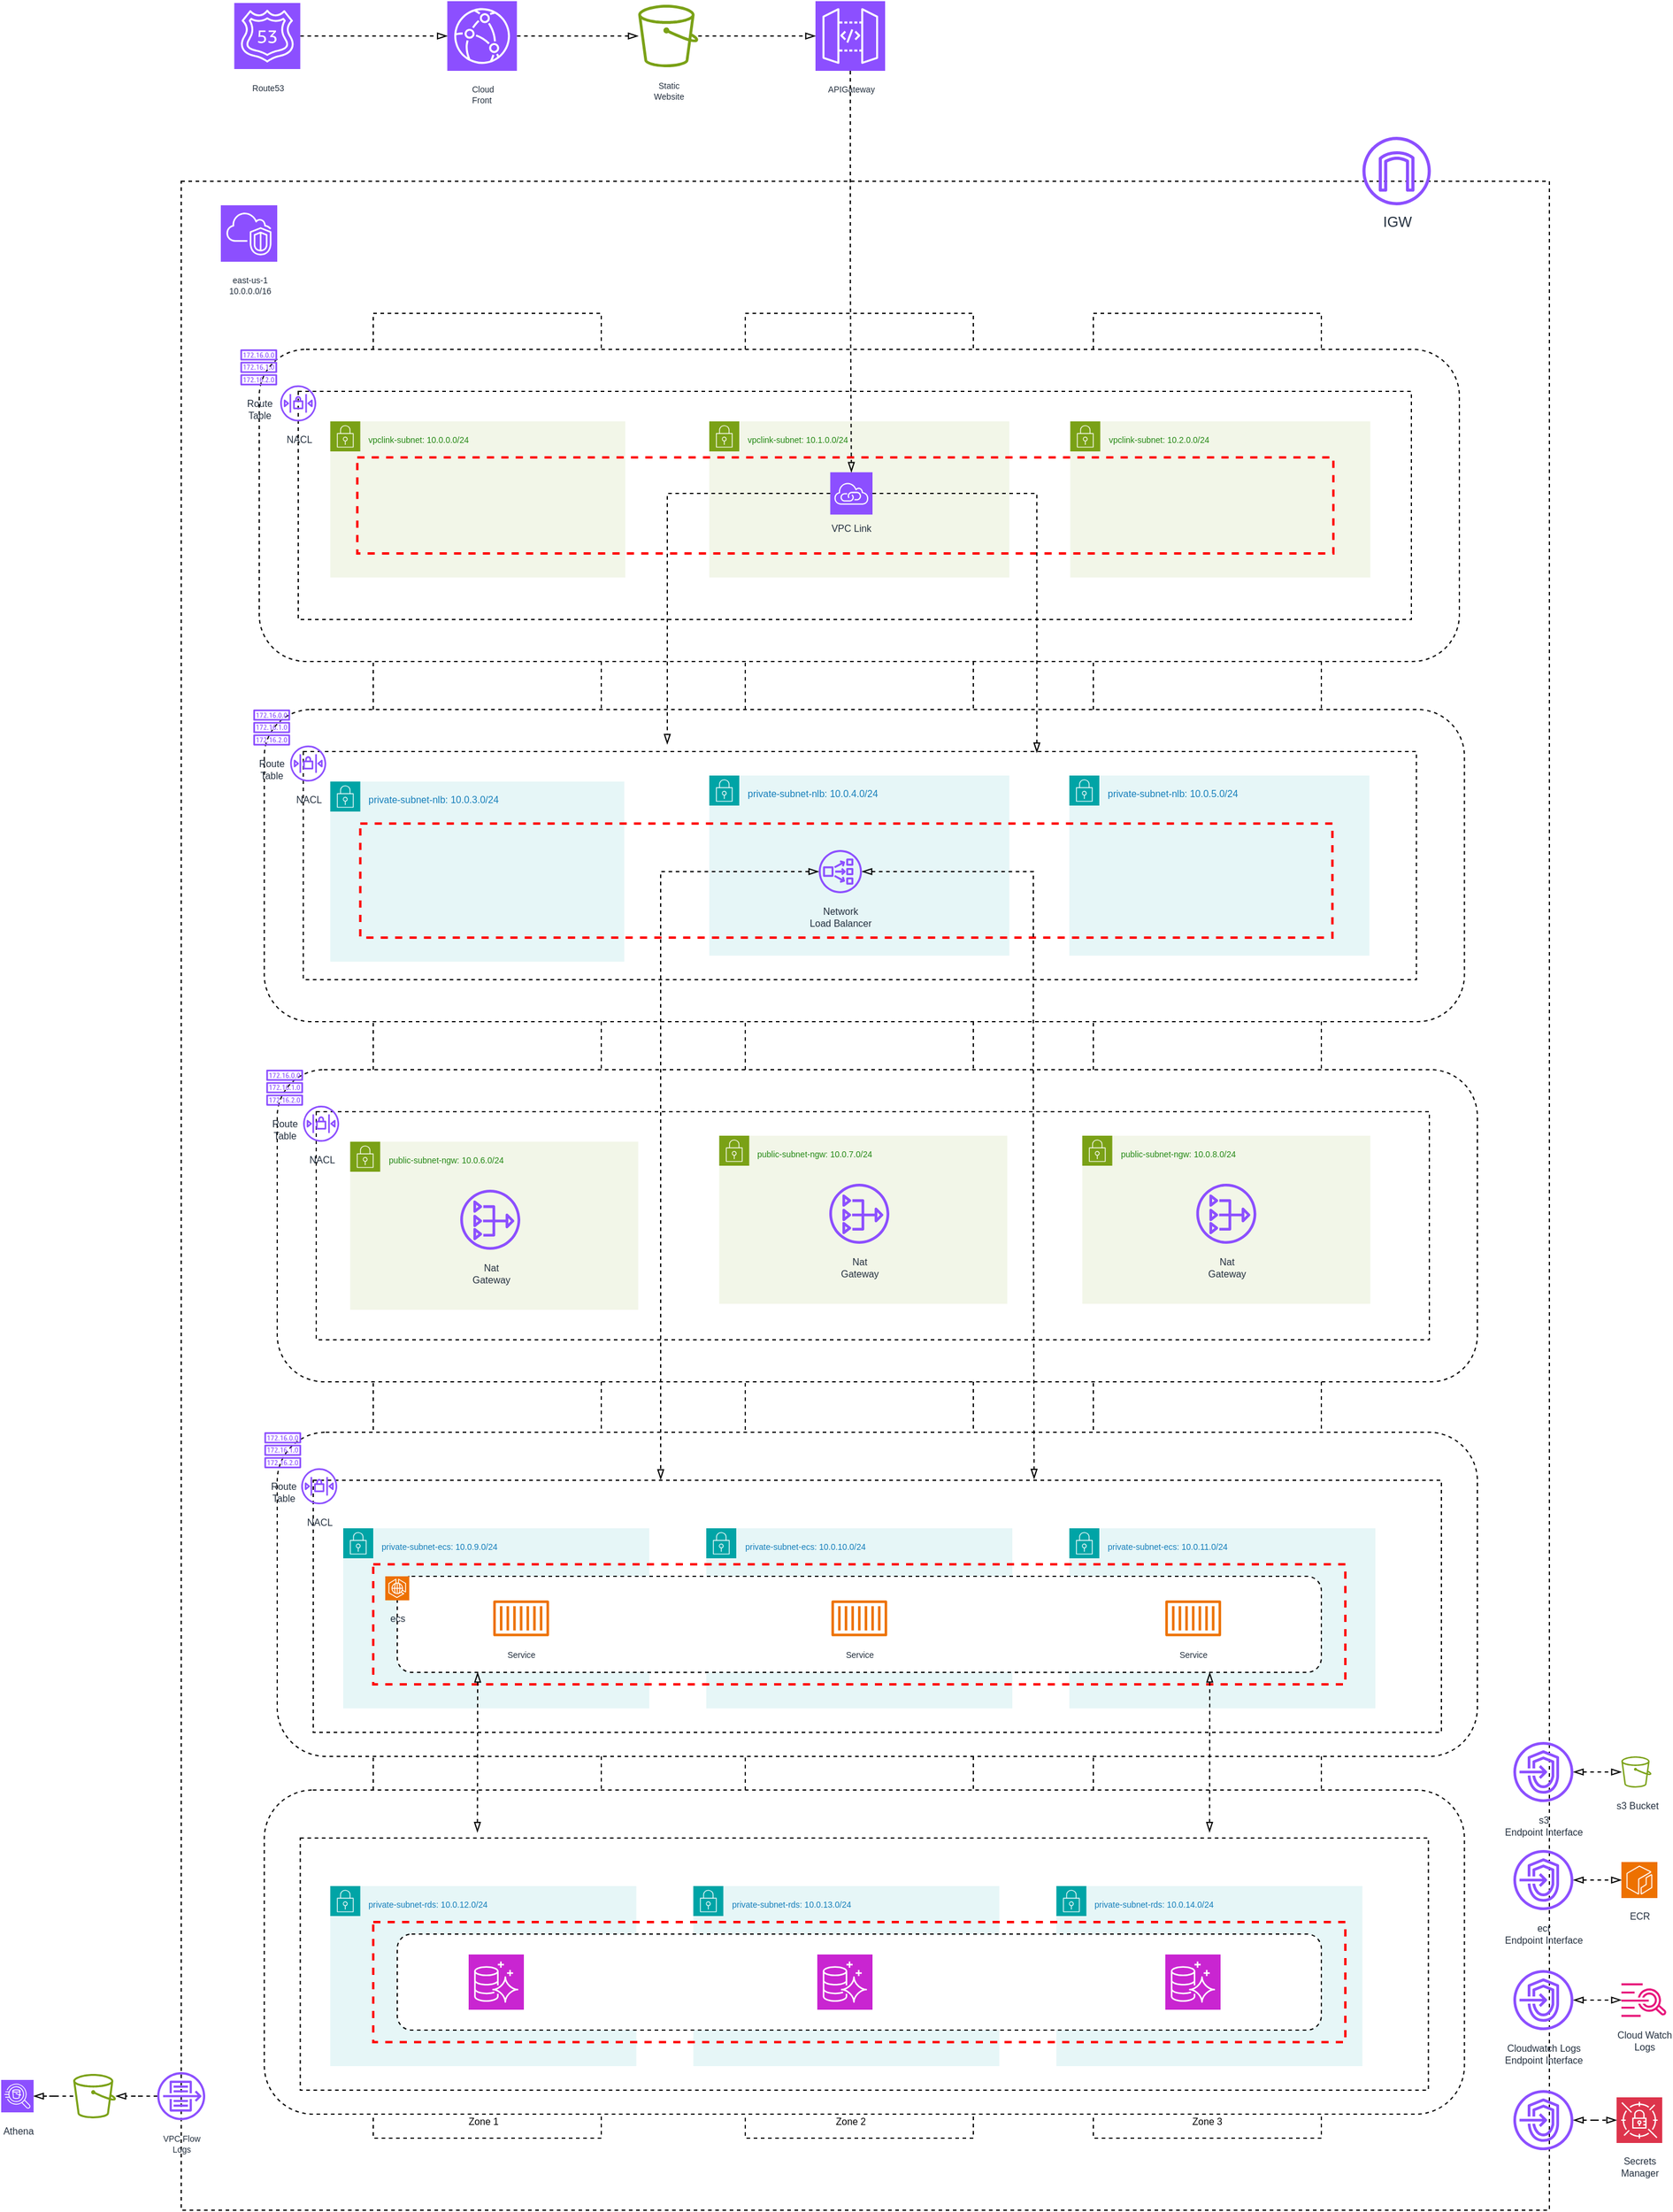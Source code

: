<mxfile>
    <diagram id="-C6oUJZut9spLnrpTZSv" name="Page-1">
        <mxGraphModel dx="3206" dy="636" grid="1" gridSize="10" guides="1" tooltips="1" connect="1" arrows="1" fold="1" page="1" pageScale="1" pageWidth="850" pageHeight="1100" math="0" shadow="0">
            <root>
                <mxCell id="0"/>
                <mxCell id="1" parent="0"/>
                <mxCell id="2" value="" style="rounded=0;whiteSpace=wrap;html=1;dashed=1;" vertex="1" parent="1">
                    <mxGeometry x="-2270" y="270" width="1140" height="1690" as="geometry"/>
                </mxCell>
                <mxCell id="3" value="" style="rounded=0;whiteSpace=wrap;html=1;dashed=1;" vertex="1" parent="1">
                    <mxGeometry x="-1800" y="380" width="190" height="1520" as="geometry"/>
                </mxCell>
                <mxCell id="4" value="" style="rounded=0;whiteSpace=wrap;html=1;dashed=1;" vertex="1" parent="1">
                    <mxGeometry x="-1510" y="380" width="190" height="1520" as="geometry"/>
                </mxCell>
                <mxCell id="5" value="" style="rounded=0;whiteSpace=wrap;html=1;dashed=1;" vertex="1" parent="1">
                    <mxGeometry x="-2110" y="380" width="190" height="1520" as="geometry"/>
                </mxCell>
                <mxCell id="6" value="" style="rounded=1;whiteSpace=wrap;html=1;dashed=1;" vertex="1" parent="1">
                    <mxGeometry x="-2190" y="1312" width="1000" height="270" as="geometry"/>
                </mxCell>
                <mxCell id="7" value="" style="rounded=0;whiteSpace=wrap;html=1;dashed=1;" vertex="1" parent="1">
                    <mxGeometry x="-2160" y="1352" width="940" height="210" as="geometry"/>
                </mxCell>
                <mxCell id="8" value="&lt;font style=&quot;font-size: 7px;&quot;&gt;private-subnet-ecs: 10.0.9.0/24&lt;/font&gt;" style="points=[[0,0],[0.25,0],[0.5,0],[0.75,0],[1,0],[1,0.25],[1,0.5],[1,0.75],[1,1],[0.75,1],[0.5,1],[0.25,1],[0,1],[0,0.75],[0,0.5],[0,0.25]];outlineConnect=0;gradientColor=none;html=1;whiteSpace=wrap;fontSize=12;fontStyle=0;container=1;pointerEvents=0;collapsible=0;recursiveResize=0;shape=mxgraph.aws4.group;grIcon=mxgraph.aws4.group_security_group;grStroke=0;strokeColor=#00A4A6;fillColor=#E6F6F7;verticalAlign=top;align=left;spacingLeft=30;fontColor=#147EBA;dashed=0;" vertex="1" parent="1">
                    <mxGeometry x="-2135" y="1392" width="255" height="150" as="geometry"/>
                </mxCell>
                <mxCell id="9" value="&lt;font style=&quot;font-size: 8px;&quot;&gt;NACL&lt;/font&gt;" style="sketch=0;outlineConnect=0;fontColor=#232F3E;gradientColor=none;fillColor=#8C4FFF;strokeColor=none;dashed=0;verticalLabelPosition=bottom;verticalAlign=top;align=center;html=1;fontSize=12;fontStyle=0;aspect=fixed;pointerEvents=1;shape=mxgraph.aws4.network_access_control_list;" vertex="1" parent="1">
                    <mxGeometry x="-2170" y="1342" width="30" height="30" as="geometry"/>
                </mxCell>
                <mxCell id="10" value="&lt;div style=&quot;&quot;&gt;&lt;span style=&quot;font-size: 8px; background-color: initial;&quot;&gt;Route&lt;/span&gt;&lt;/div&gt;&lt;font style=&quot;font-size: 8px;&quot;&gt;&lt;div style=&quot;&quot;&gt;&lt;span style=&quot;background-color: initial;&quot;&gt;Table&lt;/span&gt;&lt;/div&gt;&lt;/font&gt;" style="sketch=0;outlineConnect=0;fontColor=#232F3E;gradientColor=none;fillColor=#8C4FFF;strokeColor=none;dashed=0;verticalLabelPosition=bottom;verticalAlign=top;align=center;html=1;fontSize=12;fontStyle=0;aspect=fixed;pointerEvents=1;shape=mxgraph.aws4.route_table;" vertex="1" parent="1">
                    <mxGeometry x="-2200.79" y="1312" width="30.79" height="30" as="geometry"/>
                </mxCell>
                <mxCell id="11" value="&lt;font style=&quot;font-size: 7px;&quot;&gt;private-subnet-ecs: 10.0.10.0/24&lt;/font&gt;" style="points=[[0,0],[0.25,0],[0.5,0],[0.75,0],[1,0],[1,0.25],[1,0.5],[1,0.75],[1,1],[0.75,1],[0.5,1],[0.25,1],[0,1],[0,0.75],[0,0.5],[0,0.25]];outlineConnect=0;gradientColor=none;html=1;whiteSpace=wrap;fontSize=12;fontStyle=0;container=1;pointerEvents=0;collapsible=0;recursiveResize=0;shape=mxgraph.aws4.group;grIcon=mxgraph.aws4.group_security_group;grStroke=0;strokeColor=#00A4A6;fillColor=#E6F6F7;verticalAlign=top;align=left;spacingLeft=30;fontColor=#147EBA;dashed=0;" vertex="1" parent="1">
                    <mxGeometry x="-1832.5" y="1392" width="255" height="150" as="geometry"/>
                </mxCell>
                <mxCell id="12" value="&lt;font style=&quot;font-size: 7px;&quot;&gt;private-subnet-ecs: 10.0.11.0/24&lt;/font&gt;" style="points=[[0,0],[0.25,0],[0.5,0],[0.75,0],[1,0],[1,0.25],[1,0.5],[1,0.75],[1,1],[0.75,1],[0.5,1],[0.25,1],[0,1],[0,0.75],[0,0.5],[0,0.25]];outlineConnect=0;gradientColor=none;html=1;whiteSpace=wrap;fontSize=12;fontStyle=0;container=1;pointerEvents=0;collapsible=0;recursiveResize=0;shape=mxgraph.aws4.group;grIcon=mxgraph.aws4.group_security_group;grStroke=0;strokeColor=#00A4A6;fillColor=#E6F6F7;verticalAlign=top;align=left;spacingLeft=30;fontColor=#147EBA;dashed=0;" vertex="1" parent="1">
                    <mxGeometry x="-1530" y="1392" width="255" height="150" as="geometry"/>
                </mxCell>
                <mxCell id="13" value="" style="fontStyle=0;verticalAlign=top;align=center;spacingTop=-2;fillColor=none;rounded=0;whiteSpace=wrap;html=1;strokeColor=#FF0000;strokeWidth=2;dashed=1;container=1;collapsible=0;expand=0;recursiveResize=0;" vertex="1" parent="1">
                    <mxGeometry x="-2110" y="1422" width="810" height="100" as="geometry"/>
                </mxCell>
                <mxCell id="14" value="" style="rounded=1;whiteSpace=wrap;html=1;dashed=1;" vertex="1" parent="13">
                    <mxGeometry x="20" y="10" width="770" height="80" as="geometry"/>
                </mxCell>
                <mxCell id="15" value="&lt;font style=&quot;font-size: 7px;&quot;&gt;Service&lt;/font&gt;" style="sketch=0;outlineConnect=0;fontColor=#232F3E;gradientColor=none;fillColor=#ED7100;strokeColor=none;dashed=0;verticalLabelPosition=bottom;verticalAlign=top;align=center;html=1;fontSize=12;fontStyle=0;aspect=fixed;pointerEvents=1;shape=mxgraph.aws4.container_1;" vertex="1" parent="13">
                    <mxGeometry x="100" y="30" width="46.45" height="30" as="geometry"/>
                </mxCell>
                <mxCell id="16" value="&lt;font style=&quot;font-size: 7px;&quot;&gt;Service&lt;/font&gt;" style="sketch=0;outlineConnect=0;fontColor=#232F3E;gradientColor=none;fillColor=#ED7100;strokeColor=none;dashed=0;verticalLabelPosition=bottom;verticalAlign=top;align=center;html=1;fontSize=12;fontStyle=0;aspect=fixed;pointerEvents=1;shape=mxgraph.aws4.container_1;" vertex="1" parent="13">
                    <mxGeometry x="381.78" y="30" width="46.45" height="30" as="geometry"/>
                </mxCell>
                <mxCell id="17" value="&lt;font style=&quot;font-size: 7px;&quot;&gt;Service&lt;/font&gt;" style="sketch=0;outlineConnect=0;fontColor=#232F3E;gradientColor=none;fillColor=#ED7100;strokeColor=none;dashed=0;verticalLabelPosition=bottom;verticalAlign=top;align=center;html=1;fontSize=12;fontStyle=0;aspect=fixed;pointerEvents=1;shape=mxgraph.aws4.container_1;" vertex="1" parent="13">
                    <mxGeometry x="660" y="30" width="46.45" height="30" as="geometry"/>
                </mxCell>
                <mxCell id="18" value="&lt;font style=&quot;font-size: 8px;&quot;&gt;ecs&lt;/font&gt;" style="sketch=0;points=[[0,0,0],[0.25,0,0],[0.5,0,0],[0.75,0,0],[1,0,0],[0,1,0],[0.25,1,0],[0.5,1,0],[0.75,1,0],[1,1,0],[0,0.25,0],[0,0.5,0],[0,0.75,0],[1,0.25,0],[1,0.5,0],[1,0.75,0]];outlineConnect=0;fontColor=#232F3E;fillColor=#ED7100;strokeColor=#ffffff;dashed=0;verticalLabelPosition=bottom;verticalAlign=top;align=center;html=1;fontSize=12;fontStyle=0;aspect=fixed;shape=mxgraph.aws4.resourceIcon;resIcon=mxgraph.aws4.ecs_anywhere;" vertex="1" parent="13">
                    <mxGeometry x="10" y="10" width="20" height="20" as="geometry"/>
                </mxCell>
                <mxCell id="19" value="&lt;div style=&quot;&quot;&gt;&lt;span style=&quot;font-size: 7px; background-color: initial;&quot;&gt;east-us-1&lt;/span&gt;&lt;/div&gt;&lt;font style=&quot;font-size: 7px;&quot;&gt;&lt;div style=&quot;&quot;&gt;&lt;span style=&quot;background-color: initial;&quot;&gt;10.0.0.0/16&lt;/span&gt;&lt;/div&gt;&lt;/font&gt;" style="sketch=0;points=[[0,0,0],[0.25,0,0],[0.5,0,0],[0.75,0,0],[1,0,0],[0,1,0],[0.25,1,0],[0.5,1,0],[0.75,1,0],[1,1,0],[0,0.25,0],[0,0.5,0],[0,0.75,0],[1,0.25,0],[1,0.5,0],[1,0.75,0]];outlineConnect=0;fontColor=#232F3E;fillColor=#8C4FFF;strokeColor=#ffffff;dashed=0;verticalLabelPosition=bottom;verticalAlign=top;align=center;html=1;fontSize=12;fontStyle=0;aspect=fixed;shape=mxgraph.aws4.resourceIcon;resIcon=mxgraph.aws4.vpc;" vertex="1" parent="1">
                    <mxGeometry x="-2237" y="290" width="47" height="47" as="geometry"/>
                </mxCell>
                <mxCell id="20" value="" style="rounded=1;whiteSpace=wrap;html=1;dashed=1;" vertex="1" parent="1">
                    <mxGeometry x="-2200.79" y="710" width="1000" height="260" as="geometry"/>
                </mxCell>
                <mxCell id="21" value="" style="rounded=0;whiteSpace=wrap;html=1;dashed=1;" vertex="1" parent="1">
                    <mxGeometry x="-2168.29" y="745" width="927.5" height="190" as="geometry"/>
                </mxCell>
                <mxCell id="22" value="&lt;font style=&quot;font-size: 8px;&quot;&gt;private-subnet-nlb: 10.0.3.0/24&lt;/font&gt;" style="points=[[0,0],[0.25,0],[0.5,0],[0.75,0],[1,0],[1,0.25],[1,0.5],[1,0.75],[1,1],[0.75,1],[0.5,1],[0.25,1],[0,1],[0,0.75],[0,0.5],[0,0.25]];outlineConnect=0;gradientColor=none;html=1;whiteSpace=wrap;fontSize=12;fontStyle=0;container=1;pointerEvents=0;collapsible=0;recursiveResize=0;shape=mxgraph.aws4.group;grIcon=mxgraph.aws4.group_security_group;grStroke=0;strokeColor=#00A4A6;fillColor=#E6F6F7;verticalAlign=top;align=left;spacingLeft=30;fontColor=#147EBA;dashed=0;" vertex="1" parent="1">
                    <mxGeometry x="-2145.79" y="770" width="245" height="150" as="geometry"/>
                </mxCell>
                <mxCell id="23" value="&lt;font style=&quot;font-size: 8px;&quot;&gt;private-subnet-nlb: 10.0.4.0/24&lt;/font&gt;" style="points=[[0,0],[0.25,0],[0.5,0],[0.75,0],[1,0],[1,0.25],[1,0.5],[1,0.75],[1,1],[0.75,1],[0.5,1],[0.25,1],[0,1],[0,0.75],[0,0.5],[0,0.25]];outlineConnect=0;gradientColor=none;html=1;whiteSpace=wrap;fontSize=12;fontStyle=0;container=1;pointerEvents=0;collapsible=0;recursiveResize=0;shape=mxgraph.aws4.group;grIcon=mxgraph.aws4.group_security_group;grStroke=0;strokeColor=#00A4A6;fillColor=#E6F6F7;verticalAlign=top;align=left;spacingLeft=30;fontColor=#147EBA;dashed=0;" vertex="1" parent="1">
                    <mxGeometry x="-1830" y="765" width="250" height="150" as="geometry"/>
                </mxCell>
                <mxCell id="24" value="&lt;font style=&quot;font-size: 8px;&quot;&gt;private-subnet-nlb: 10.0.5.0/24&lt;/font&gt;" style="points=[[0,0],[0.25,0],[0.5,0],[0.75,0],[1,0],[1,0.25],[1,0.5],[1,0.75],[1,1],[0.75,1],[0.5,1],[0.25,1],[0,1],[0,0.75],[0,0.5],[0,0.25]];outlineConnect=0;gradientColor=none;html=1;whiteSpace=wrap;fontSize=12;fontStyle=0;container=1;pointerEvents=0;collapsible=0;recursiveResize=0;shape=mxgraph.aws4.group;grIcon=mxgraph.aws4.group_security_group;grStroke=0;strokeColor=#00A4A6;fillColor=#E6F6F7;verticalAlign=top;align=left;spacingLeft=30;fontColor=#147EBA;dashed=0;" vertex="1" parent="1">
                    <mxGeometry x="-1530" y="765" width="250" height="150" as="geometry"/>
                </mxCell>
                <mxCell id="25" value="" style="fontStyle=0;verticalAlign=top;align=center;spacingTop=-2;fillColor=none;rounded=0;whiteSpace=wrap;html=1;strokeColor=#FF0000;strokeWidth=2;dashed=1;container=1;collapsible=0;expand=0;recursiveResize=0;" vertex="1" parent="1">
                    <mxGeometry x="-2120.79" y="805" width="810" height="95" as="geometry"/>
                </mxCell>
                <mxCell id="26" value="&lt;div style=&quot;&quot;&gt;&lt;span style=&quot;font-size: 8px; background-color: initial;&quot;&gt;Network&lt;/span&gt;&lt;/div&gt;&lt;font style=&quot;font-size: 8px;&quot;&gt;&lt;div style=&quot;&quot;&gt;&lt;span style=&quot;background-color: initial;&quot;&gt;Load Balancer&lt;/span&gt;&lt;/div&gt;&lt;/font&gt;" style="sketch=0;outlineConnect=0;fontColor=#232F3E;gradientColor=none;fillColor=#8C4FFF;strokeColor=none;dashed=0;verticalLabelPosition=bottom;verticalAlign=top;align=center;html=1;fontSize=12;fontStyle=0;aspect=fixed;pointerEvents=1;shape=mxgraph.aws4.network_load_balancer;" vertex="1" parent="25">
                    <mxGeometry x="382" y="22" width="36" height="36" as="geometry"/>
                </mxCell>
                <mxCell id="27" value="" style="rounded=1;whiteSpace=wrap;html=1;dashed=1;" vertex="1" parent="1">
                    <mxGeometry x="-2190" y="1010" width="1000" height="260" as="geometry"/>
                </mxCell>
                <mxCell id="28" value="" style="rounded=0;whiteSpace=wrap;html=1;dashed=1;" vertex="1" parent="1">
                    <mxGeometry x="-2157.5" y="1045" width="927.5" height="190" as="geometry"/>
                </mxCell>
                <mxCell id="29" value="&lt;font style=&quot;font-size: 7px;&quot;&gt;public-subnet-ngw: 10.0.6.0/24&lt;/font&gt;" style="points=[[0,0],[0.25,0],[0.5,0],[0.75,0],[1,0],[1,0.25],[1,0.5],[1,0.75],[1,1],[0.75,1],[0.5,1],[0.25,1],[0,1],[0,0.75],[0,0.5],[0,0.25]];outlineConnect=0;gradientColor=none;html=1;whiteSpace=wrap;fontSize=12;fontStyle=0;container=1;pointerEvents=0;collapsible=0;recursiveResize=0;shape=mxgraph.aws4.group;grIcon=mxgraph.aws4.group_security_group;grStroke=0;strokeColor=#7AA116;fillColor=#F2F6E8;verticalAlign=top;align=left;spacingLeft=30;fontColor=#248814;dashed=0;" vertex="1" parent="1">
                    <mxGeometry x="-2129.21" y="1070" width="240" height="140" as="geometry"/>
                </mxCell>
                <mxCell id="30" value="&lt;div style=&quot;&quot;&gt;&lt;span style=&quot;font-size: 8px; background-color: initial;&quot;&gt;Nat&lt;/span&gt;&lt;/div&gt;&lt;font style=&quot;font-size: 8px;&quot;&gt;&lt;div style=&quot;&quot;&gt;&lt;span style=&quot;background-color: initial;&quot;&gt;Gateway&lt;/span&gt;&lt;/div&gt;&lt;/font&gt;" style="sketch=0;outlineConnect=0;fontColor=#232F3E;gradientColor=none;fillColor=#8C4FFF;strokeColor=none;dashed=0;verticalLabelPosition=bottom;verticalAlign=top;align=center;html=1;fontSize=12;fontStyle=0;aspect=fixed;pointerEvents=1;shape=mxgraph.aws4.nat_gateway;" vertex="1" parent="29">
                    <mxGeometry x="91.71" y="40" width="50" height="50" as="geometry"/>
                </mxCell>
                <mxCell id="31" value="&lt;font style=&quot;font-size: 7px;&quot;&gt;public-subnet-ngw: 10.0.7.0/24&lt;/font&gt;" style="points=[[0,0],[0.25,0],[0.5,0],[0.75,0],[1,0],[1,0.25],[1,0.5],[1,0.75],[1,1],[0.75,1],[0.5,1],[0.25,1],[0,1],[0,0.75],[0,0.5],[0,0.25]];outlineConnect=0;gradientColor=none;html=1;whiteSpace=wrap;fontSize=12;fontStyle=0;container=1;pointerEvents=0;collapsible=0;recursiveResize=0;shape=mxgraph.aws4.group;grIcon=mxgraph.aws4.group_security_group;grStroke=0;strokeColor=#7AA116;fillColor=#F2F6E8;verticalAlign=top;align=left;spacingLeft=30;fontColor=#248814;dashed=0;" vertex="1" parent="1">
                    <mxGeometry x="-1821.71" y="1065" width="240" height="140" as="geometry"/>
                </mxCell>
                <mxCell id="32" value="&lt;div style=&quot;&quot;&gt;&lt;span style=&quot;font-size: 8px; background-color: initial;&quot;&gt;Nat&lt;/span&gt;&lt;/div&gt;&lt;font style=&quot;font-size: 8px;&quot;&gt;&lt;div style=&quot;&quot;&gt;&lt;span style=&quot;background-color: initial;&quot;&gt;Gateway&lt;/span&gt;&lt;/div&gt;&lt;/font&gt;" style="sketch=0;outlineConnect=0;fontColor=#232F3E;gradientColor=none;fillColor=#8C4FFF;strokeColor=none;dashed=0;verticalLabelPosition=bottom;verticalAlign=top;align=center;html=1;fontSize=12;fontStyle=0;aspect=fixed;pointerEvents=1;shape=mxgraph.aws4.nat_gateway;" vertex="1" parent="31">
                    <mxGeometry x="91.71" y="40" width="50" height="50" as="geometry"/>
                </mxCell>
                <mxCell id="33" value="&lt;font style=&quot;font-size: 7px;&quot;&gt;public-subnet-ngw: 10.0.8.0/24&lt;/font&gt;" style="points=[[0,0],[0.25,0],[0.5,0],[0.75,0],[1,0],[1,0.25],[1,0.5],[1,0.75],[1,1],[0.75,1],[0.5,1],[0.25,1],[0,1],[0,0.75],[0,0.5],[0,0.25]];outlineConnect=0;gradientColor=none;html=1;whiteSpace=wrap;fontSize=12;fontStyle=0;container=1;pointerEvents=0;collapsible=0;recursiveResize=0;shape=mxgraph.aws4.group;grIcon=mxgraph.aws4.group_security_group;grStroke=0;strokeColor=#7AA116;fillColor=#F2F6E8;verticalAlign=top;align=left;spacingLeft=30;fontColor=#248814;dashed=0;" vertex="1" parent="1">
                    <mxGeometry x="-1519.21" y="1065" width="240" height="140" as="geometry"/>
                </mxCell>
                <mxCell id="34" value="&lt;div style=&quot;&quot;&gt;&lt;span style=&quot;font-size: 8px; background-color: initial;&quot;&gt;Nat&lt;/span&gt;&lt;/div&gt;&lt;font style=&quot;font-size: 8px;&quot;&gt;&lt;div style=&quot;&quot;&gt;&lt;span style=&quot;background-color: initial;&quot;&gt;Gateway&lt;/span&gt;&lt;/div&gt;&lt;/font&gt;" style="sketch=0;outlineConnect=0;fontColor=#232F3E;gradientColor=none;fillColor=#8C4FFF;strokeColor=none;dashed=0;verticalLabelPosition=bottom;verticalAlign=top;align=center;html=1;fontSize=12;fontStyle=0;aspect=fixed;pointerEvents=1;shape=mxgraph.aws4.nat_gateway;" vertex="1" parent="33">
                    <mxGeometry x="95" y="40" width="50" height="50" as="geometry"/>
                </mxCell>
                <mxCell id="35" style="edgeStyle=orthogonalEdgeStyle;rounded=0;orthogonalLoop=1;jettySize=auto;html=1;entryX=0.308;entryY=-0.003;entryDx=0;entryDy=0;entryPerimeter=0;dashed=1;startArrow=blockThin;startFill=0;endArrow=blockThin;endFill=0;" edge="1" parent="1" source="26" target="7">
                    <mxGeometry relative="1" as="geometry">
                        <Array as="points">
                            <mxPoint x="-1871" y="845"/>
                        </Array>
                    </mxGeometry>
                </mxCell>
                <mxCell id="36" value="&lt;div style=&quot;&quot;&gt;&lt;span style=&quot;font-size: 8px; background-color: initial;&quot;&gt;Route&lt;/span&gt;&lt;/div&gt;&lt;font style=&quot;font-size: 8px;&quot;&gt;&lt;div style=&quot;&quot;&gt;&lt;span style=&quot;background-color: initial;&quot;&gt;Table&lt;/span&gt;&lt;/div&gt;&lt;/font&gt;" style="sketch=0;outlineConnect=0;fontColor=#232F3E;gradientColor=none;fillColor=#8C4FFF;strokeColor=none;dashed=0;verticalLabelPosition=bottom;verticalAlign=top;align=center;html=1;fontSize=12;fontStyle=0;aspect=fixed;pointerEvents=1;shape=mxgraph.aws4.route_table;" vertex="1" parent="1">
                    <mxGeometry x="-2199.21" y="1010" width="30.79" height="30" as="geometry"/>
                </mxCell>
                <mxCell id="37" value="&lt;font style=&quot;font-size: 8px;&quot;&gt;NACL&lt;/font&gt;" style="sketch=0;outlineConnect=0;fontColor=#232F3E;gradientColor=none;fillColor=#8C4FFF;strokeColor=none;dashed=0;verticalLabelPosition=bottom;verticalAlign=top;align=center;html=1;fontSize=12;fontStyle=0;aspect=fixed;pointerEvents=1;shape=mxgraph.aws4.network_access_control_list;" vertex="1" parent="1">
                    <mxGeometry x="-2168.42" y="1040" width="30" height="30" as="geometry"/>
                </mxCell>
                <mxCell id="38" value="&lt;div style=&quot;&quot;&gt;&lt;span style=&quot;font-size: 8px; background-color: initial;&quot;&gt;Route&lt;/span&gt;&lt;/div&gt;&lt;font style=&quot;font-size: 8px;&quot;&gt;&lt;div style=&quot;&quot;&gt;&lt;span style=&quot;background-color: initial;&quot;&gt;Table&lt;/span&gt;&lt;/div&gt;&lt;/font&gt;" style="sketch=0;outlineConnect=0;fontColor=#232F3E;gradientColor=none;fillColor=#8C4FFF;strokeColor=none;dashed=0;verticalLabelPosition=bottom;verticalAlign=top;align=center;html=1;fontSize=12;fontStyle=0;aspect=fixed;pointerEvents=1;shape=mxgraph.aws4.route_table;" vertex="1" parent="1">
                    <mxGeometry x="-2210" y="710" width="30.79" height="30" as="geometry"/>
                </mxCell>
                <mxCell id="39" value="&lt;font style=&quot;font-size: 8px;&quot;&gt;NACL&lt;/font&gt;" style="sketch=0;outlineConnect=0;fontColor=#232F3E;gradientColor=none;fillColor=#8C4FFF;strokeColor=none;dashed=0;verticalLabelPosition=bottom;verticalAlign=top;align=center;html=1;fontSize=12;fontStyle=0;aspect=fixed;pointerEvents=1;shape=mxgraph.aws4.network_access_control_list;" vertex="1" parent="1">
                    <mxGeometry x="-2179.21" y="740" width="30" height="30" as="geometry"/>
                </mxCell>
                <mxCell id="40" value="" style="rounded=1;whiteSpace=wrap;html=1;dashed=1;" vertex="1" parent="1">
                    <mxGeometry x="-2200.79" y="1610" width="1000" height="270" as="geometry"/>
                </mxCell>
                <mxCell id="41" value="" style="rounded=0;whiteSpace=wrap;html=1;dashed=1;" vertex="1" parent="1">
                    <mxGeometry x="-2170.79" y="1650" width="940" height="210" as="geometry"/>
                </mxCell>
                <mxCell id="42" value="&lt;font style=&quot;font-size: 7px;&quot;&gt;private-subnet-rds: 10.0.12.0/24&lt;/font&gt;" style="points=[[0,0],[0.25,0],[0.5,0],[0.75,0],[1,0],[1,0.25],[1,0.5],[1,0.75],[1,1],[0.75,1],[0.5,1],[0.25,1],[0,1],[0,0.75],[0,0.5],[0,0.25]];outlineConnect=0;gradientColor=none;html=1;whiteSpace=wrap;fontSize=12;fontStyle=0;container=1;pointerEvents=0;collapsible=0;recursiveResize=0;shape=mxgraph.aws4.group;grIcon=mxgraph.aws4.group_security_group;grStroke=0;strokeColor=#00A4A6;fillColor=#E6F6F7;verticalAlign=top;align=left;spacingLeft=30;fontColor=#147EBA;dashed=0;" vertex="1" parent="1">
                    <mxGeometry x="-2145.79" y="1690" width="255" height="150" as="geometry"/>
                </mxCell>
                <mxCell id="43" value="&lt;font style=&quot;font-size: 7px;&quot;&gt;private-subnet-rds: 10.0.13.0/24&lt;/font&gt;" style="points=[[0,0],[0.25,0],[0.5,0],[0.75,0],[1,0],[1,0.25],[1,0.5],[1,0.75],[1,1],[0.75,1],[0.5,1],[0.25,1],[0,1],[0,0.75],[0,0.5],[0,0.25]];outlineConnect=0;gradientColor=none;html=1;whiteSpace=wrap;fontSize=12;fontStyle=0;container=1;pointerEvents=0;collapsible=0;recursiveResize=0;shape=mxgraph.aws4.group;grIcon=mxgraph.aws4.group_security_group;grStroke=0;strokeColor=#00A4A6;fillColor=#E6F6F7;verticalAlign=top;align=left;spacingLeft=30;fontColor=#147EBA;dashed=0;" vertex="1" parent="1">
                    <mxGeometry x="-1843.29" y="1690" width="255" height="150" as="geometry"/>
                </mxCell>
                <mxCell id="44" value="&lt;font style=&quot;font-size: 7px;&quot;&gt;private-subnet-rds: 10.0.14.0/24&lt;/font&gt;" style="points=[[0,0],[0.25,0],[0.5,0],[0.75,0],[1,0],[1,0.25],[1,0.5],[1,0.75],[1,1],[0.75,1],[0.5,1],[0.25,1],[0,1],[0,0.75],[0,0.5],[0,0.25]];outlineConnect=0;gradientColor=none;html=1;whiteSpace=wrap;fontSize=12;fontStyle=0;container=1;pointerEvents=0;collapsible=0;recursiveResize=0;shape=mxgraph.aws4.group;grIcon=mxgraph.aws4.group_security_group;grStroke=0;strokeColor=#00A4A6;fillColor=#E6F6F7;verticalAlign=top;align=left;spacingLeft=30;fontColor=#147EBA;dashed=0;" vertex="1" parent="1">
                    <mxGeometry x="-1540.79" y="1690" width="255" height="150" as="geometry"/>
                </mxCell>
                <mxCell id="45" value="&lt;font style=&quot;font-size: 8px;&quot;&gt;Zone 1&lt;/font&gt;" style="text;html=1;strokeColor=none;fillColor=none;align=center;verticalAlign=middle;whiteSpace=wrap;rounded=0;" vertex="1" parent="1">
                    <mxGeometry x="-2048.29" y="1880" width="60" height="10" as="geometry"/>
                </mxCell>
                <mxCell id="46" value="&lt;font style=&quot;font-size: 8px;&quot;&gt;Zone 2&lt;/font&gt;" style="text;html=1;strokeColor=none;fillColor=none;align=center;verticalAlign=middle;whiteSpace=wrap;rounded=0;" vertex="1" parent="1">
                    <mxGeometry x="-1742.5" y="1880" width="60" height="10" as="geometry"/>
                </mxCell>
                <mxCell id="47" value="&lt;font style=&quot;font-size: 8px;&quot;&gt;Zone 3&lt;/font&gt;" style="text;html=1;strokeColor=none;fillColor=none;align=center;verticalAlign=middle;whiteSpace=wrap;rounded=0;" vertex="1" parent="1">
                    <mxGeometry x="-1445" y="1880" width="60" height="10" as="geometry"/>
                </mxCell>
                <mxCell id="48" value="" style="fontStyle=0;verticalAlign=top;align=center;spacingTop=-2;fillColor=none;rounded=0;whiteSpace=wrap;html=1;strokeColor=#FF0000;strokeWidth=2;dashed=1;container=1;collapsible=0;expand=0;recursiveResize=0;" vertex="1" parent="1">
                    <mxGeometry x="-2110" y="1720" width="810" height="100" as="geometry"/>
                </mxCell>
                <mxCell id="49" value="" style="rounded=1;whiteSpace=wrap;html=1;dashed=1;" vertex="1" parent="48">
                    <mxGeometry x="20" y="10" width="770" height="80" as="geometry"/>
                </mxCell>
                <mxCell id="50" value="" style="sketch=0;points=[[0,0,0],[0.25,0,0],[0.5,0,0],[0.75,0,0],[1,0,0],[0,1,0],[0.25,1,0],[0.5,1,0],[0.75,1,0],[1,1,0],[0,0.25,0],[0,0.5,0],[0,0.75,0],[1,0.25,0],[1,0.5,0],[1,0.75,0]];outlineConnect=0;fontColor=#232F3E;fillColor=#C925D1;strokeColor=#ffffff;dashed=0;verticalLabelPosition=bottom;verticalAlign=top;align=center;html=1;fontSize=12;fontStyle=0;aspect=fixed;shape=mxgraph.aws4.resourceIcon;resIcon=mxgraph.aws4.aurora;" vertex="1" parent="48">
                    <mxGeometry x="79.5" y="27" width="46" height="46" as="geometry"/>
                </mxCell>
                <mxCell id="51" value="" style="sketch=0;points=[[0,0,0],[0.25,0,0],[0.5,0,0],[0.75,0,0],[1,0,0],[0,1,0],[0.25,1,0],[0.5,1,0],[0.75,1,0],[1,1,0],[0,0.25,0],[0,0.5,0],[0,0.75,0],[1,0.25,0],[1,0.5,0],[1,0.75,0]];outlineConnect=0;fontColor=#232F3E;fillColor=#C925D1;strokeColor=#ffffff;dashed=0;verticalLabelPosition=bottom;verticalAlign=top;align=center;html=1;fontSize=12;fontStyle=0;aspect=fixed;shape=mxgraph.aws4.resourceIcon;resIcon=mxgraph.aws4.aurora;" vertex="1" parent="48">
                    <mxGeometry x="370" y="27" width="46" height="46" as="geometry"/>
                </mxCell>
                <mxCell id="52" value="" style="sketch=0;points=[[0,0,0],[0.25,0,0],[0.5,0,0],[0.75,0,0],[1,0,0],[0,1,0],[0.25,1,0],[0.5,1,0],[0.75,1,0],[1,1,0],[0,0.25,0],[0,0.5,0],[0,0.75,0],[1,0.25,0],[1,0.5,0],[1,0.75,0]];outlineConnect=0;fontColor=#232F3E;fillColor=#C925D1;strokeColor=#ffffff;dashed=0;verticalLabelPosition=bottom;verticalAlign=top;align=center;html=1;fontSize=12;fontStyle=0;aspect=fixed;shape=mxgraph.aws4.resourceIcon;resIcon=mxgraph.aws4.aurora;" vertex="1" parent="48">
                    <mxGeometry x="660" y="27" width="46" height="46" as="geometry"/>
                </mxCell>
                <mxCell id="53" style="edgeStyle=orthogonalEdgeStyle;rounded=0;orthogonalLoop=1;jettySize=auto;html=1;entryX=0.157;entryY=-0.023;entryDx=0;entryDy=0;entryPerimeter=0;dashed=1;startArrow=blockThin;startFill=0;endArrow=blockThin;endFill=0;" edge="1" parent="1" source="14" target="41">
                    <mxGeometry relative="1" as="geometry">
                        <Array as="points">
                            <mxPoint x="-2023" y="1530"/>
                            <mxPoint x="-2023" y="1530"/>
                        </Array>
                    </mxGeometry>
                </mxCell>
                <mxCell id="54" style="edgeStyle=orthogonalEdgeStyle;rounded=0;orthogonalLoop=1;jettySize=auto;html=1;entryX=0.806;entryY=-0.023;entryDx=0;entryDy=0;entryPerimeter=0;dashed=1;startArrow=blockThin;startFill=0;endArrow=blockThin;endFill=0;" edge="1" parent="1" source="14" target="41">
                    <mxGeometry relative="1" as="geometry">
                        <Array as="points">
                            <mxPoint x="-1413" y="1530"/>
                            <mxPoint x="-1413" y="1530"/>
                        </Array>
                    </mxGeometry>
                </mxCell>
                <mxCell id="55" value="IGW" style="sketch=0;outlineConnect=0;fontColor=#232F3E;gradientColor=none;fillColor=#8C4FFF;strokeColor=none;dashed=0;verticalLabelPosition=bottom;verticalAlign=top;align=center;html=1;fontSize=12;fontStyle=0;aspect=fixed;pointerEvents=1;shape=mxgraph.aws4.internet_gateway;" vertex="1" parent="1">
                    <mxGeometry x="-1285.79" y="233" width="57" height="57" as="geometry"/>
                </mxCell>
                <mxCell id="56" style="edgeStyle=orthogonalEdgeStyle;rounded=0;orthogonalLoop=1;jettySize=auto;html=1;startArrow=blockThin;startFill=0;endArrow=blockThin;endFill=0;dashed=1;" edge="1" parent="1" source="57" target="64">
                    <mxGeometry relative="1" as="geometry"/>
                </mxCell>
                <mxCell id="57" value="&lt;div style=&quot;&quot;&gt;&lt;span style=&quot;font-size: 8px; background-color: initial;&quot;&gt;ecr&lt;/span&gt;&lt;/div&gt;&lt;font style=&quot;font-size: 8px;&quot;&gt;&lt;div style=&quot;&quot;&gt;&lt;span style=&quot;background-color: initial;&quot;&gt;Endpoint Interface&lt;/span&gt;&lt;/div&gt;&lt;/font&gt;" style="sketch=0;outlineConnect=0;fontColor=#232F3E;gradientColor=none;fillColor=#8C4FFF;strokeColor=none;dashed=0;verticalLabelPosition=bottom;verticalAlign=top;align=center;html=1;fontSize=12;fontStyle=0;aspect=fixed;pointerEvents=1;shape=mxgraph.aws4.endpoints;" vertex="1" parent="1">
                    <mxGeometry x="-1160" y="1660" width="50" height="50" as="geometry"/>
                </mxCell>
                <mxCell id="58" style="edgeStyle=orthogonalEdgeStyle;rounded=0;orthogonalLoop=1;jettySize=auto;html=1;dashed=1;startArrow=blockThin;startFill=0;endArrow=blockThin;endFill=0;" edge="1" parent="1" source="59" target="65">
                    <mxGeometry relative="1" as="geometry"/>
                </mxCell>
                <mxCell id="59" value="&lt;div style=&quot;&quot;&gt;&lt;span style=&quot;font-size: 8px; background-color: initial;&quot;&gt;Cloudwatch Logs&lt;/span&gt;&lt;/div&gt;&lt;font style=&quot;font-size: 8px;&quot;&gt;&lt;div style=&quot;&quot;&gt;&lt;span style=&quot;background-color: initial;&quot;&gt;Endpoint Interface&lt;/span&gt;&lt;/div&gt;&lt;/font&gt;" style="sketch=0;outlineConnect=0;fontColor=#232F3E;gradientColor=none;fillColor=#8C4FFF;strokeColor=none;dashed=0;verticalLabelPosition=bottom;verticalAlign=top;align=center;html=1;fontSize=12;fontStyle=0;aspect=fixed;pointerEvents=1;shape=mxgraph.aws4.endpoints;" vertex="1" parent="1">
                    <mxGeometry x="-1160" y="1760" width="50" height="50" as="geometry"/>
                </mxCell>
                <mxCell id="60" value="" style="sketch=0;outlineConnect=0;fontColor=#232F3E;gradientColor=none;fillColor=#8C4FFF;strokeColor=none;dashed=0;verticalLabelPosition=bottom;verticalAlign=top;align=center;html=1;fontSize=12;fontStyle=0;aspect=fixed;pointerEvents=1;shape=mxgraph.aws4.endpoints;" vertex="1" parent="1">
                    <mxGeometry x="-1160" y="1860" width="50" height="50" as="geometry"/>
                </mxCell>
                <mxCell id="61" style="edgeStyle=orthogonalEdgeStyle;rounded=0;orthogonalLoop=1;jettySize=auto;html=1;startArrow=blockThin;startFill=0;endArrow=blockThin;endFill=0;dashed=1;" edge="1" parent="1" source="62" target="63">
                    <mxGeometry relative="1" as="geometry"/>
                </mxCell>
                <mxCell id="62" value="&lt;div style=&quot;&quot;&gt;&lt;span style=&quot;font-size: 8px; background-color: initial;&quot;&gt;s3&lt;/span&gt;&lt;/div&gt;&lt;font style=&quot;font-size: 8px;&quot;&gt;&lt;div style=&quot;&quot;&gt;&lt;span style=&quot;background-color: initial;&quot;&gt;Endpoint Interface&lt;/span&gt;&lt;/div&gt;&lt;/font&gt;" style="sketch=0;outlineConnect=0;fontColor=#232F3E;gradientColor=none;fillColor=#8C4FFF;strokeColor=none;dashed=0;verticalLabelPosition=bottom;verticalAlign=top;align=center;html=1;fontSize=12;fontStyle=0;aspect=fixed;pointerEvents=1;shape=mxgraph.aws4.endpoints;" vertex="1" parent="1">
                    <mxGeometry x="-1160" y="1570" width="50" height="50" as="geometry"/>
                </mxCell>
                <mxCell id="63" value="&lt;font style=&quot;font-size: 8px;&quot;&gt;s3 Bucket&lt;/font&gt;" style="sketch=0;outlineConnect=0;fontColor=#232F3E;gradientColor=none;fillColor=#7AA116;strokeColor=none;dashed=0;verticalLabelPosition=bottom;verticalAlign=top;align=center;html=1;fontSize=12;fontStyle=0;aspect=fixed;pointerEvents=1;shape=mxgraph.aws4.bucket;" vertex="1" parent="1">
                    <mxGeometry x="-1070" y="1582" width="25" height="26" as="geometry"/>
                </mxCell>
                <mxCell id="64" value="&lt;font style=&quot;font-size: 8px;&quot;&gt;ECR&lt;/font&gt;" style="sketch=0;points=[[0,0,0],[0.25,0,0],[0.5,0,0],[0.75,0,0],[1,0,0],[0,1,0],[0.25,1,0],[0.5,1,0],[0.75,1,0],[1,1,0],[0,0.25,0],[0,0.5,0],[0,0.75,0],[1,0.25,0],[1,0.5,0],[1,0.75,0]];outlineConnect=0;fontColor=#232F3E;fillColor=#ED7100;strokeColor=#ffffff;dashed=0;verticalLabelPosition=bottom;verticalAlign=top;align=center;html=1;fontSize=12;fontStyle=0;aspect=fixed;shape=mxgraph.aws4.resourceIcon;resIcon=mxgraph.aws4.ecr;" vertex="1" parent="1">
                    <mxGeometry x="-1070" y="1670" width="30" height="30" as="geometry"/>
                </mxCell>
                <mxCell id="65" value="&lt;div style=&quot;&quot;&gt;&lt;span style=&quot;font-size: 8px; background-color: initial;&quot;&gt;Cloud Watch&lt;/span&gt;&lt;/div&gt;&lt;font style=&quot;font-size: 8px;&quot;&gt;&lt;div style=&quot;&quot;&gt;&lt;span style=&quot;background-color: initial;&quot;&gt;Logs&lt;/span&gt;&lt;/div&gt;&lt;/font&gt;" style="sketch=0;outlineConnect=0;fontColor=#232F3E;gradientColor=none;fillColor=#E7157B;strokeColor=none;dashed=0;verticalLabelPosition=bottom;verticalAlign=top;align=center;html=1;fontSize=12;fontStyle=0;aspect=fixed;pointerEvents=1;shape=mxgraph.aws4.cloudwatch_logs;" vertex="1" parent="1">
                    <mxGeometry x="-1070" y="1771" width="37.66" height="28" as="geometry"/>
                </mxCell>
                <mxCell id="66" value="&lt;div style=&quot;&quot;&gt;&lt;span style=&quot;font-size: 8px; background-color: initial;&quot;&gt;Secrets&lt;/span&gt;&lt;/div&gt;&lt;font style=&quot;font-size: 8px;&quot;&gt;&lt;div style=&quot;&quot;&gt;&lt;span style=&quot;background-color: initial;&quot;&gt;Manager&lt;/span&gt;&lt;/div&gt;&lt;/font&gt;" style="sketch=0;points=[[0,0,0],[0.25,0,0],[0.5,0,0],[0.75,0,0],[1,0,0],[0,1,0],[0.25,1,0],[0.5,1,0],[0.75,1,0],[1,1,0],[0,0.25,0],[0,0.5,0],[0,0.75,0],[1,0.25,0],[1,0.5,0],[1,0.75,0]];outlineConnect=0;fontColor=#232F3E;fillColor=#DD344C;strokeColor=#ffffff;dashed=0;verticalLabelPosition=bottom;verticalAlign=top;align=center;html=1;fontSize=12;fontStyle=0;aspect=fixed;shape=mxgraph.aws4.resourceIcon;resIcon=mxgraph.aws4.secrets_manager;" vertex="1" parent="1">
                    <mxGeometry x="-1074" y="1866" width="38" height="38" as="geometry"/>
                </mxCell>
                <mxCell id="67" style="edgeStyle=orthogonalEdgeStyle;rounded=0;orthogonalLoop=1;jettySize=auto;html=1;entryX=0;entryY=0.5;entryDx=0;entryDy=0;entryPerimeter=0;startArrow=blockThin;startFill=0;endArrow=blockThin;endFill=0;dashed=1;" edge="1" parent="1" source="60" target="66">
                    <mxGeometry relative="1" as="geometry"/>
                </mxCell>
                <mxCell id="68" style="edgeStyle=orthogonalEdgeStyle;rounded=0;orthogonalLoop=1;jettySize=auto;html=1;startArrow=none;startFill=0;dashed=1;endArrow=blockThin;endFill=0;" edge="1" parent="1" source="69" target="71">
                    <mxGeometry relative="1" as="geometry"/>
                </mxCell>
                <mxCell id="69" value="&lt;div style=&quot;&quot;&gt;&lt;span style=&quot;font-size: 7px; background-color: initial;&quot;&gt;VPC Flow&lt;/span&gt;&lt;/div&gt;&lt;font style=&quot;font-size: 7px;&quot;&gt;&lt;div style=&quot;&quot;&gt;&lt;span style=&quot;background-color: initial;&quot;&gt;Logs&lt;/span&gt;&lt;/div&gt;&lt;/font&gt;" style="sketch=0;outlineConnect=0;fontColor=#232F3E;gradientColor=none;fillColor=#8C4FFF;strokeColor=none;dashed=0;verticalLabelPosition=bottom;verticalAlign=top;align=center;html=1;fontSize=12;fontStyle=0;aspect=fixed;pointerEvents=1;shape=mxgraph.aws4.flow_logs;" vertex="1" parent="1">
                    <mxGeometry x="-2290" y="1845" width="40" height="40" as="geometry"/>
                </mxCell>
                <mxCell id="70" style="edgeStyle=orthogonalEdgeStyle;rounded=0;orthogonalLoop=1;jettySize=auto;html=1;endArrow=blockThin;endFill=0;dashed=1;" edge="1" parent="1" source="71" target="72">
                    <mxGeometry relative="1" as="geometry"/>
                </mxCell>
                <mxCell id="71" value="" style="sketch=0;outlineConnect=0;fontColor=#232F3E;gradientColor=none;fillColor=#7AA116;strokeColor=none;dashed=0;verticalLabelPosition=bottom;verticalAlign=top;align=center;html=1;fontSize=12;fontStyle=0;aspect=fixed;pointerEvents=1;shape=mxgraph.aws4.bucket;" vertex="1" parent="1">
                    <mxGeometry x="-2360" y="1846.5" width="35.58" height="37" as="geometry"/>
                </mxCell>
                <mxCell id="72" value="&lt;font style=&quot;font-size: 8px;&quot;&gt;Athena&lt;/font&gt;" style="sketch=0;points=[[0,0,0],[0.25,0,0],[0.5,0,0],[0.75,0,0],[1,0,0],[0,1,0],[0.25,1,0],[0.5,1,0],[0.75,1,0],[1,1,0],[0,0.25,0],[0,0.5,0],[0,0.75,0],[1,0.25,0],[1,0.5,0],[1,0.75,0]];outlineConnect=0;fontColor=#232F3E;fillColor=#8C4FFF;strokeColor=#ffffff;dashed=0;verticalLabelPosition=bottom;verticalAlign=top;align=center;html=1;fontSize=12;fontStyle=0;aspect=fixed;shape=mxgraph.aws4.resourceIcon;resIcon=mxgraph.aws4.athena;" vertex="1" parent="1">
                    <mxGeometry x="-2420" y="1851.5" width="27" height="27" as="geometry"/>
                </mxCell>
                <mxCell id="73" value="&lt;font style=&quot;font-size: 7px;&quot;&gt;APIGateway&lt;/font&gt;" style="sketch=0;points=[[0,0,0],[0.25,0,0],[0.5,0,0],[0.75,0,0],[1,0,0],[0,1,0],[0.25,1,0],[0.5,1,0],[0.75,1,0],[1,1,0],[0,0.25,0],[0,0.5,0],[0,0.75,0],[1,0.25,0],[1,0.5,0],[1,0.75,0]];outlineConnect=0;fontColor=#232F3E;fillColor=#8C4FFF;strokeColor=#ffffff;dashed=0;verticalLabelPosition=bottom;verticalAlign=top;align=center;html=1;fontSize=12;fontStyle=0;aspect=fixed;shape=mxgraph.aws4.resourceIcon;resIcon=mxgraph.aws4.api_gateway;" vertex="1" parent="1">
                    <mxGeometry x="-1741.5" y="120" width="58" height="58" as="geometry"/>
                </mxCell>
                <mxCell id="74" value="" style="rounded=1;whiteSpace=wrap;html=1;dashed=1;" vertex="1" parent="1">
                    <mxGeometry x="-2205" y="410" width="1000" height="260" as="geometry"/>
                </mxCell>
                <mxCell id="75" value="" style="rounded=0;whiteSpace=wrap;html=1;dashed=1;" vertex="1" parent="1">
                    <mxGeometry x="-2172.5" y="445" width="927.5" height="190" as="geometry"/>
                </mxCell>
                <mxCell id="76" value="&lt;div style=&quot;&quot;&gt;&lt;span style=&quot;font-size: 8px; background-color: initial;&quot;&gt;Route&lt;/span&gt;&lt;/div&gt;&lt;font style=&quot;font-size: 8px;&quot;&gt;&lt;div style=&quot;&quot;&gt;&lt;span style=&quot;background-color: initial;&quot;&gt;Table&lt;/span&gt;&lt;/div&gt;&lt;/font&gt;" style="sketch=0;outlineConnect=0;fontColor=#232F3E;gradientColor=none;fillColor=#8C4FFF;strokeColor=none;dashed=0;verticalLabelPosition=bottom;verticalAlign=top;align=center;html=1;fontSize=12;fontStyle=0;aspect=fixed;pointerEvents=1;shape=mxgraph.aws4.route_table;" vertex="1" parent="1">
                    <mxGeometry x="-2220.79" y="410" width="30.79" height="30" as="geometry"/>
                </mxCell>
                <mxCell id="77" value="&lt;font style=&quot;font-size: 8px;&quot;&gt;NACL&lt;/font&gt;" style="sketch=0;outlineConnect=0;fontColor=#232F3E;gradientColor=none;fillColor=#8C4FFF;strokeColor=none;dashed=0;verticalLabelPosition=bottom;verticalAlign=top;align=center;html=1;fontSize=12;fontStyle=0;aspect=fixed;pointerEvents=1;shape=mxgraph.aws4.network_access_control_list;" vertex="1" parent="1">
                    <mxGeometry x="-2187.5" y="440" width="30" height="30" as="geometry"/>
                </mxCell>
                <mxCell id="78" style="edgeStyle=orthogonalEdgeStyle;rounded=0;orthogonalLoop=1;jettySize=auto;html=1;entryX=0.639;entryY=-0.005;entryDx=0;entryDy=0;entryPerimeter=0;dashed=1;startArrow=blockThin;startFill=0;endArrow=blockThin;endFill=0;" edge="1" parent="1" source="26" target="7">
                    <mxGeometry relative="1" as="geometry">
                        <Array as="points">
                            <mxPoint x="-1560" y="845"/>
                            <mxPoint x="-1560" y="1108"/>
                        </Array>
                    </mxGeometry>
                </mxCell>
                <mxCell id="79" value="&lt;div style=&quot;&quot;&gt;&lt;span style=&quot;font-size: 7px; background-color: initial;&quot;&gt;Static&lt;/span&gt;&lt;/div&gt;&lt;font style=&quot;font-size: 7px;&quot;&gt;&lt;div style=&quot;&quot;&gt;&lt;span style=&quot;background-color: initial;&quot;&gt;Website&lt;/span&gt;&lt;/div&gt;&lt;/font&gt;" style="sketch=0;outlineConnect=0;fontColor=#232F3E;gradientColor=none;fillColor=#7AA116;strokeColor=none;dashed=0;verticalLabelPosition=bottom;verticalAlign=top;align=center;html=1;fontSize=12;fontStyle=0;aspect=fixed;pointerEvents=1;shape=mxgraph.aws4.bucket;" vertex="1" parent="1">
                    <mxGeometry x="-1889.21" y="123" width="50" height="52" as="geometry"/>
                </mxCell>
                <mxCell id="80" style="edgeStyle=orthogonalEdgeStyle;rounded=0;orthogonalLoop=1;jettySize=auto;html=1;endArrow=blockThin;endFill=0;dashed=1;" edge="1" parent="1" source="81" target="79">
                    <mxGeometry relative="1" as="geometry"/>
                </mxCell>
                <mxCell id="81" value="&lt;div style=&quot;text-align: justify;&quot;&gt;&lt;span style=&quot;font-size: 7px; background-color: initial;&quot;&gt;Cloud&lt;/span&gt;&lt;/div&gt;&lt;font style=&quot;font-size: 7px;&quot;&gt;&lt;div style=&quot;text-align: justify;&quot;&gt;&lt;span style=&quot;background-color: initial;&quot;&gt;Front&lt;/span&gt;&lt;/div&gt;&lt;/font&gt;" style="sketch=0;points=[[0,0,0],[0.25,0,0],[0.5,0,0],[0.75,0,0],[1,0,0],[0,1,0],[0.25,1,0],[0.5,1,0],[0.75,1,0],[1,1,0],[0,0.25,0],[0,0.5,0],[0,0.75,0],[1,0.25,0],[1,0.5,0],[1,0.75,0]];outlineConnect=0;fontColor=#232F3E;fillColor=#8C4FFF;strokeColor=#ffffff;dashed=0;verticalLabelPosition=bottom;verticalAlign=top;align=center;html=1;fontSize=12;fontStyle=0;aspect=fixed;shape=mxgraph.aws4.resourceIcon;resIcon=mxgraph.aws4.cloudfront;" vertex="1" parent="1">
                    <mxGeometry x="-2048.29" y="120" width="58" height="58" as="geometry"/>
                </mxCell>
                <mxCell id="82" style="edgeStyle=orthogonalEdgeStyle;rounded=0;orthogonalLoop=1;jettySize=auto;html=1;endArrow=blockThin;endFill=0;dashed=1;" edge="1" parent="1" source="83" target="81">
                    <mxGeometry relative="1" as="geometry"/>
                </mxCell>
                <mxCell id="83" value="&lt;font style=&quot;font-size: 7px;&quot;&gt;Route53&lt;/font&gt;" style="sketch=0;points=[[0,0,0],[0.25,0,0],[0.5,0,0],[0.75,0,0],[1,0,0],[0,1,0],[0.25,1,0],[0.5,1,0],[0.75,1,0],[1,1,0],[0,0.25,0],[0,0.5,0],[0,0.75,0],[1,0.25,0],[1,0.5,0],[1,0.75,0]];outlineConnect=0;fontColor=#232F3E;fillColor=#8C4FFF;strokeColor=#ffffff;dashed=0;verticalLabelPosition=bottom;verticalAlign=top;align=center;html=1;fontSize=12;fontStyle=0;aspect=fixed;shape=mxgraph.aws4.resourceIcon;resIcon=mxgraph.aws4.route_53;" vertex="1" parent="1">
                    <mxGeometry x="-2225.79" y="121.5" width="55" height="55" as="geometry"/>
                </mxCell>
                <mxCell id="84" style="edgeStyle=orthogonalEdgeStyle;rounded=0;orthogonalLoop=1;jettySize=auto;html=1;entryX=0;entryY=0.5;entryDx=0;entryDy=0;entryPerimeter=0;endArrow=blockThin;endFill=0;dashed=1;" edge="1" parent="1" source="79" target="73">
                    <mxGeometry relative="1" as="geometry"/>
                </mxCell>
                <mxCell id="85" value="&lt;font style=&quot;font-size: 7px;&quot;&gt;vpclink-subnet: 10.0.0.0/24&lt;/font&gt;" style="points=[[0,0],[0.25,0],[0.5,0],[0.75,0],[1,0],[1,0.25],[1,0.5],[1,0.75],[1,1],[0.75,1],[0.5,1],[0.25,1],[0,1],[0,0.75],[0,0.5],[0,0.25]];outlineConnect=0;gradientColor=none;html=1;whiteSpace=wrap;fontSize=12;fontStyle=0;container=1;pointerEvents=0;collapsible=0;recursiveResize=0;shape=mxgraph.aws4.group;grIcon=mxgraph.aws4.group_security_group;grStroke=0;strokeColor=#7AA116;fillColor=#F2F6E8;verticalAlign=top;align=left;spacingLeft=30;fontColor=#248814;dashed=0;" vertex="1" parent="1">
                    <mxGeometry x="-2145.79" y="470" width="245.79" height="130" as="geometry"/>
                </mxCell>
                <mxCell id="86" value="&lt;font style=&quot;font-size: 7px;&quot;&gt;vpclink-subnet: 10.1.0.0/24&lt;/font&gt;" style="points=[[0,0],[0.25,0],[0.5,0],[0.75,0],[1,0],[1,0.25],[1,0.5],[1,0.75],[1,1],[0.75,1],[0.5,1],[0.25,1],[0,1],[0,0.75],[0,0.5],[0,0.25]];outlineConnect=0;gradientColor=none;html=1;whiteSpace=wrap;fontSize=12;fontStyle=0;container=1;pointerEvents=0;collapsible=0;recursiveResize=0;shape=mxgraph.aws4.group;grIcon=mxgraph.aws4.group_security_group;grStroke=0;strokeColor=#7AA116;fillColor=#F2F6E8;verticalAlign=top;align=left;spacingLeft=30;fontColor=#248814;dashed=0;" vertex="1" parent="1">
                    <mxGeometry x="-1830" y="470" width="250" height="130" as="geometry"/>
                </mxCell>
                <mxCell id="87" value="&lt;font style=&quot;font-size: 7px;&quot;&gt;vpclink-subnet: 10.2.0.0/24&lt;/font&gt;" style="points=[[0,0],[0.25,0],[0.5,0],[0.75,0],[1,0],[1,0.25],[1,0.5],[1,0.75],[1,1],[0.75,1],[0.5,1],[0.25,1],[0,1],[0,0.75],[0,0.5],[0,0.25]];outlineConnect=0;gradientColor=none;html=1;whiteSpace=wrap;fontSize=12;fontStyle=0;container=1;pointerEvents=0;collapsible=0;recursiveResize=0;shape=mxgraph.aws4.group;grIcon=mxgraph.aws4.group_security_group;grStroke=0;strokeColor=#7AA116;fillColor=#F2F6E8;verticalAlign=top;align=left;spacingLeft=30;fontColor=#248814;dashed=0;" vertex="1" parent="1">
                    <mxGeometry x="-1529.21" y="470" width="250" height="130" as="geometry"/>
                </mxCell>
                <mxCell id="88" value="" style="fontStyle=0;verticalAlign=top;align=center;spacingTop=-2;fillColor=none;rounded=0;whiteSpace=wrap;html=1;strokeColor=#FF0000;strokeWidth=2;dashed=1;container=1;collapsible=0;expand=0;recursiveResize=0;" vertex="1" parent="1">
                    <mxGeometry x="-2123.29" y="500" width="813.29" height="80" as="geometry"/>
                </mxCell>
                <mxCell id="89" value="&lt;div style=&quot;font-size: 8px;&quot;&gt;&lt;span style=&quot;background-color: initial;&quot;&gt;&lt;font style=&quot;font-size: 8px;&quot;&gt;VPC Link&lt;/font&gt;&lt;/span&gt;&lt;/div&gt;" style="sketch=0;points=[[0,0,0],[0.25,0,0],[0.5,0,0],[0.75,0,0],[1,0,0],[0,1,0],[0.25,1,0],[0.5,1,0],[0.75,1,0],[1,1,0],[0,0.25,0],[0,0.5,0],[0,0.75,0],[1,0.25,0],[1,0.5,0],[1,0.75,0]];outlineConnect=0;fontColor=#232F3E;fillColor=#8C4FFF;strokeColor=#ffffff;dashed=0;verticalLabelPosition=bottom;verticalAlign=top;align=center;html=1;fontSize=12;fontStyle=0;aspect=fixed;shape=mxgraph.aws4.resourceIcon;resIcon=mxgraph.aws4.vpc_privatelink;" vertex="1" parent="88">
                    <mxGeometry x="394.08" y="12.39" width="35.21" height="35.21" as="geometry"/>
                </mxCell>
                <mxCell id="90" style="edgeStyle=orthogonalEdgeStyle;rounded=0;orthogonalLoop=1;jettySize=auto;html=1;dashed=1;endArrow=blockThin;endFill=0;" edge="1" parent="1" source="73" target="89">
                    <mxGeometry relative="1" as="geometry"/>
                </mxCell>
                <mxCell id="91" style="edgeStyle=orthogonalEdgeStyle;rounded=0;orthogonalLoop=1;jettySize=auto;html=1;entryX=0.327;entryY=-0.032;entryDx=0;entryDy=0;entryPerimeter=0;dashed=1;endArrow=blockThin;endFill=0;" edge="1" parent="1" source="89" target="21">
                    <mxGeometry relative="1" as="geometry">
                        <Array as="points">
                            <mxPoint x="-1865" y="530"/>
                        </Array>
                    </mxGeometry>
                </mxCell>
                <mxCell id="92" style="edgeStyle=orthogonalEdgeStyle;rounded=0;orthogonalLoop=1;jettySize=auto;html=1;entryX=0.659;entryY=0.005;entryDx=0;entryDy=0;entryPerimeter=0;dashed=1;endArrow=blockThin;endFill=0;" edge="1" parent="1" source="89" target="21">
                    <mxGeometry relative="1" as="geometry">
                        <Array as="points">
                            <mxPoint x="-1557" y="530"/>
                        </Array>
                    </mxGeometry>
                </mxCell>
            </root>
        </mxGraphModel>
    </diagram>
</mxfile>